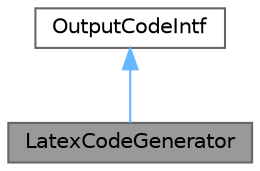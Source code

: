 digraph "LatexCodeGenerator"
{
 // INTERACTIVE_SVG=YES
 // LATEX_PDF_SIZE
  bgcolor="transparent";
  edge [fontname=Helvetica,fontsize=10,labelfontname=Helvetica,labelfontsize=10];
  node [fontname=Helvetica,fontsize=10,shape=box,height=0.2,width=0.4];
  Node1 [id="Node000001",label="LatexCodeGenerator",height=0.2,width=0.4,color="gray40", fillcolor="grey60", style="filled", fontcolor="black",tooltip="Generator for LaTeX code fragments."];
  Node2 -> Node1 [id="edge1_Node000001_Node000002",dir="back",color="steelblue1",style="solid",tooltip=" "];
  Node2 [id="Node000002",label="OutputCodeIntf",height=0.2,width=0.4,color="gray40", fillcolor="white", style="filled",URL="$db/d44/class_output_code_intf.html",tooltip="Base class for code generators."];
}
